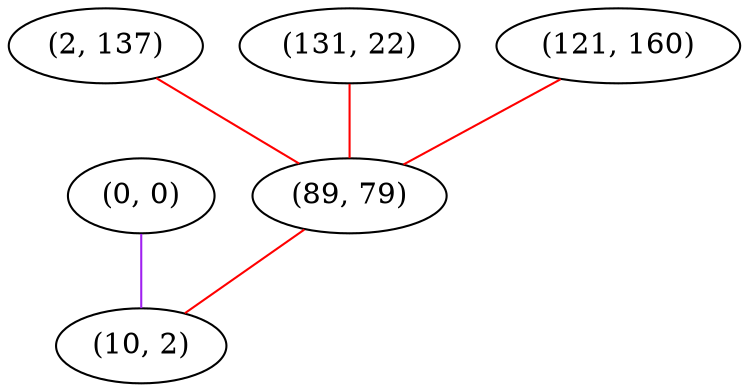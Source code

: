 graph "" {
"(0, 0)";
"(2, 137)";
"(131, 22)";
"(121, 160)";
"(89, 79)";
"(10, 2)";
"(0, 0)" -- "(10, 2)"  [color=purple, key=0, weight=4];
"(2, 137)" -- "(89, 79)"  [color=red, key=0, weight=1];
"(131, 22)" -- "(89, 79)"  [color=red, key=0, weight=1];
"(121, 160)" -- "(89, 79)"  [color=red, key=0, weight=1];
"(89, 79)" -- "(10, 2)"  [color=red, key=0, weight=1];
}
